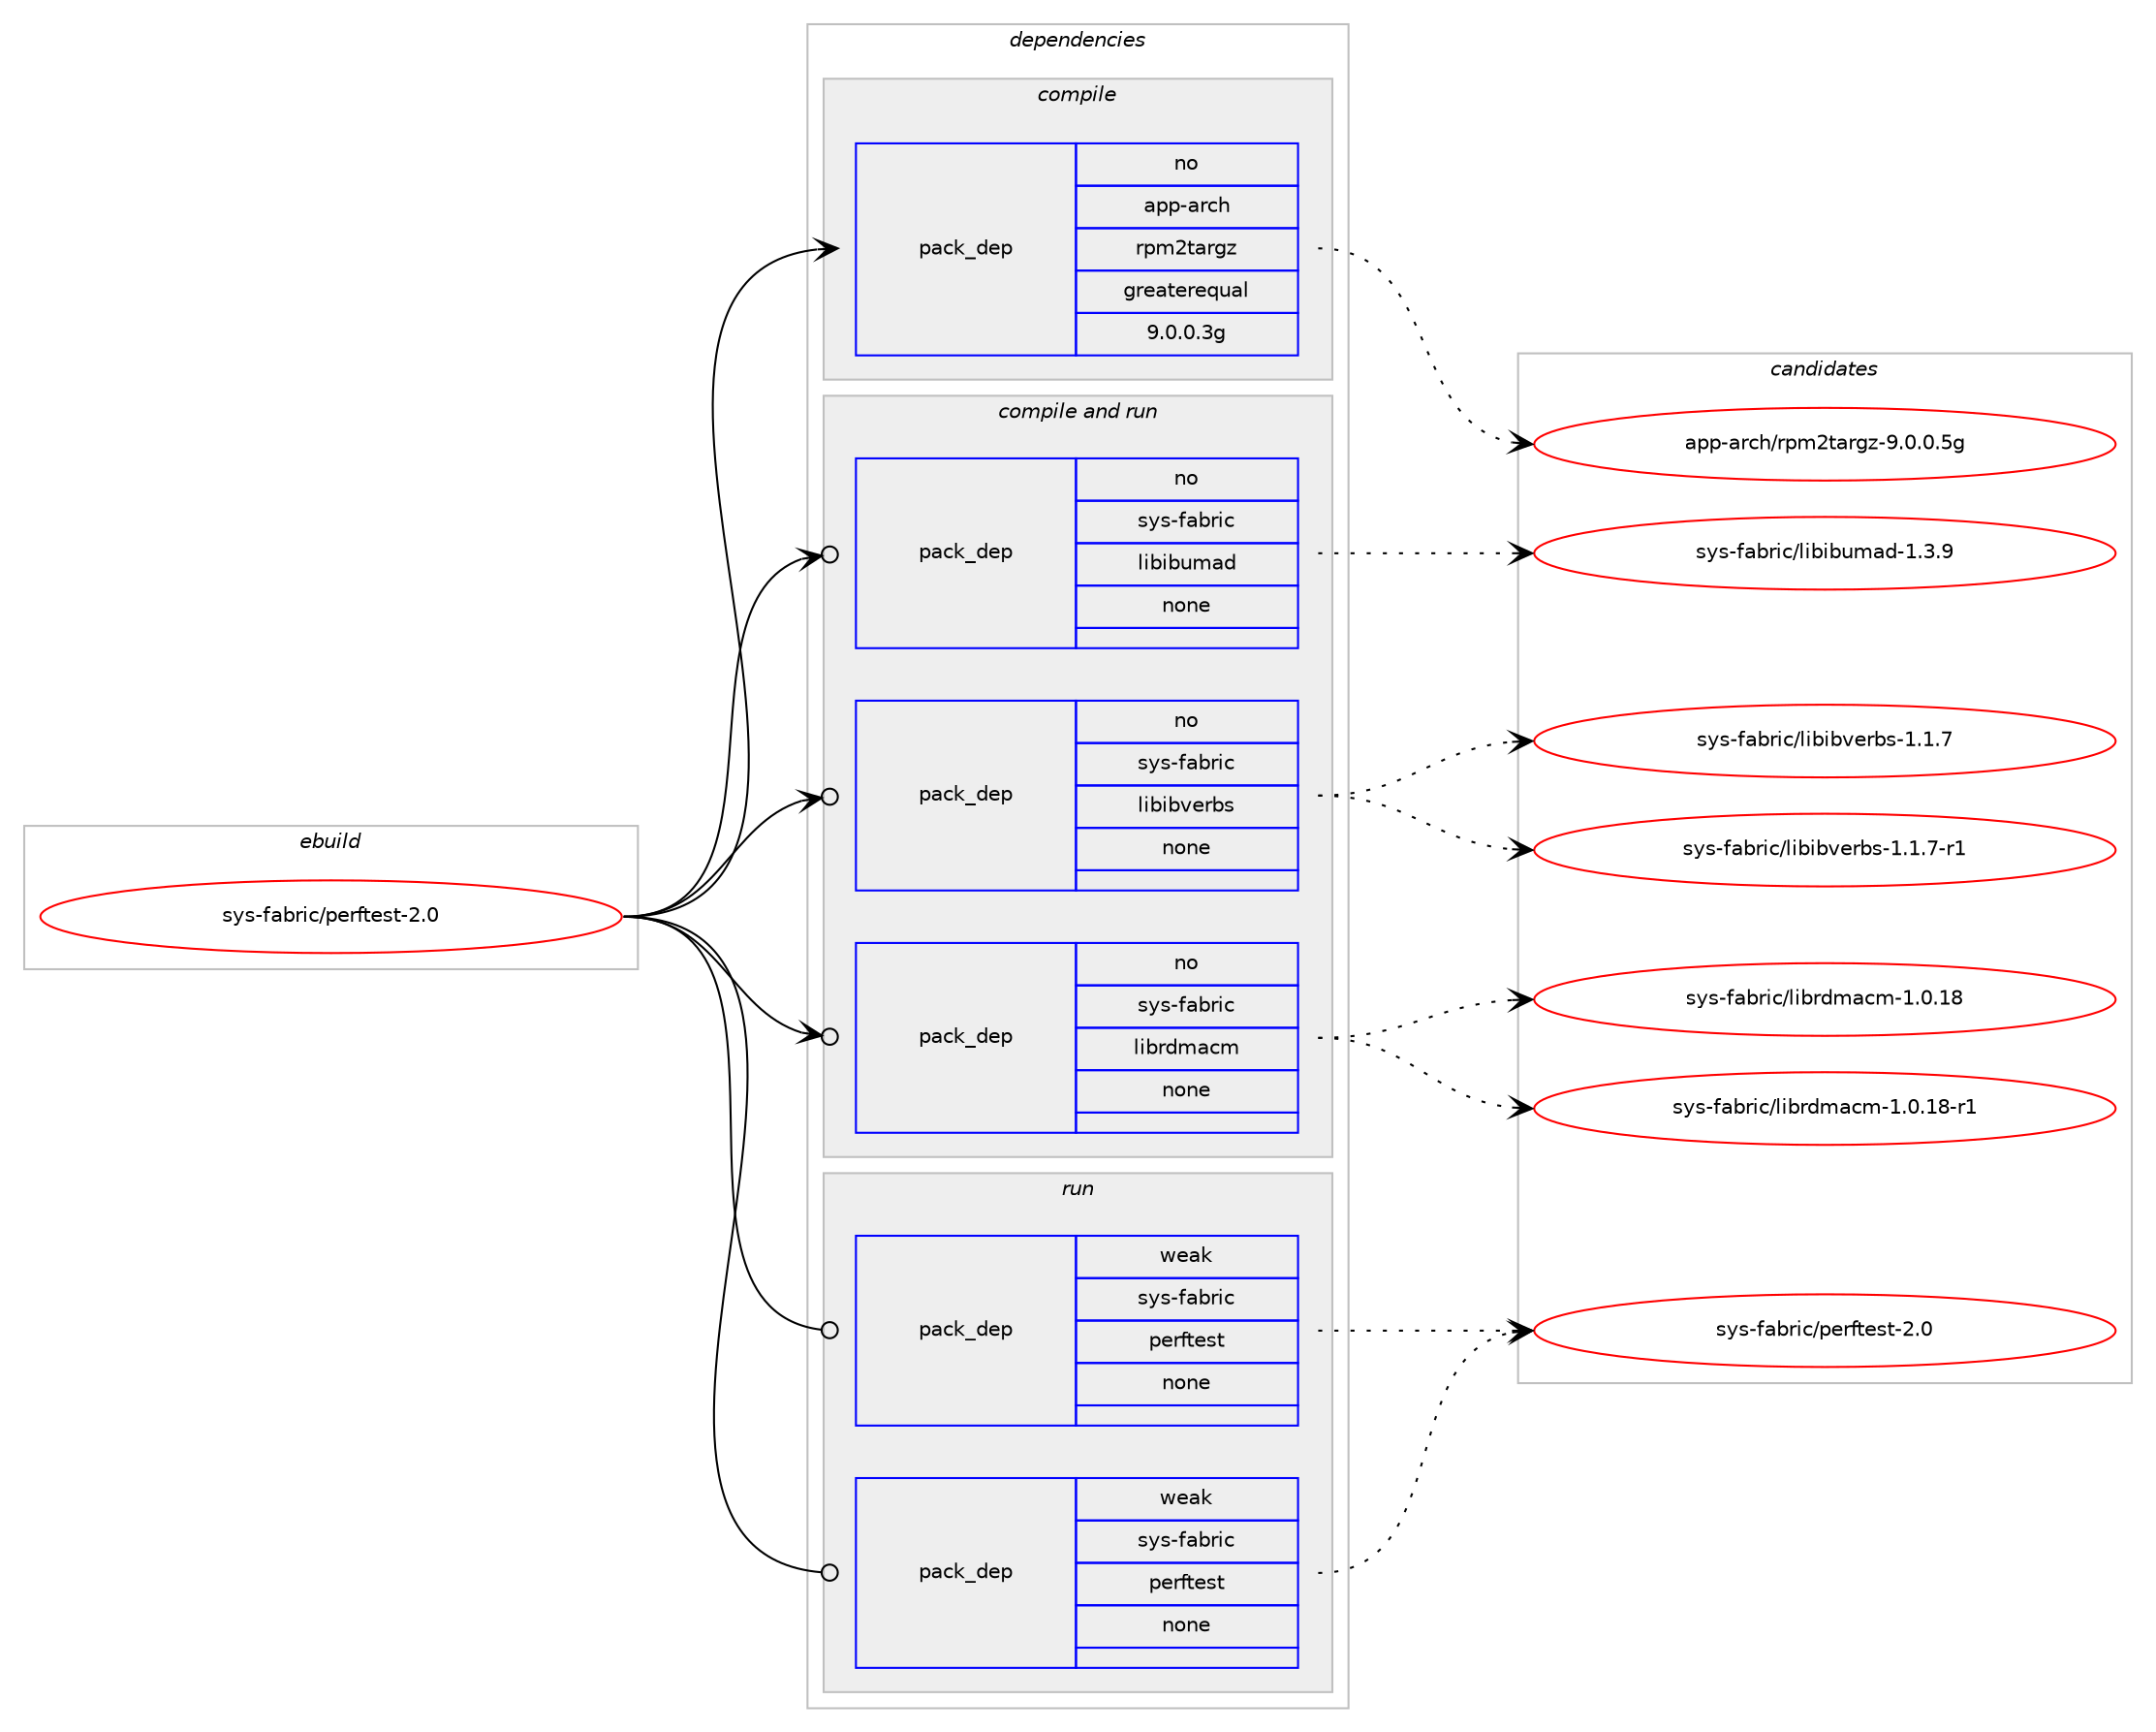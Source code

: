 digraph prolog {

# *************
# Graph options
# *************

newrank=true;
concentrate=true;
compound=true;
graph [rankdir=LR,fontname=Helvetica,fontsize=10,ranksep=1.5];#, ranksep=2.5, nodesep=0.2];
edge  [arrowhead=vee];
node  [fontname=Helvetica,fontsize=10];

# **********
# The ebuild
# **********

subgraph cluster_leftcol {
color=gray;
rank=same;
label=<<i>ebuild</i>>;
id [label="sys-fabric/perftest-2.0", color=red, width=4, href="../sys-fabric/perftest-2.0.svg"];
}

# ****************
# The dependencies
# ****************

subgraph cluster_midcol {
color=gray;
label=<<i>dependencies</i>>;
subgraph cluster_compile {
fillcolor="#eeeeee";
style=filled;
label=<<i>compile</i>>;
subgraph pack1241708 {
dependency1730308 [label=<<TABLE BORDER="0" CELLBORDER="1" CELLSPACING="0" CELLPADDING="4" WIDTH="220"><TR><TD ROWSPAN="6" CELLPADDING="30">pack_dep</TD></TR><TR><TD WIDTH="110">no</TD></TR><TR><TD>app-arch</TD></TR><TR><TD>rpm2targz</TD></TR><TR><TD>greaterequal</TD></TR><TR><TD>9.0.0.3g</TD></TR></TABLE>>, shape=none, color=blue];
}
id:e -> dependency1730308:w [weight=20,style="solid",arrowhead="vee"];
}
subgraph cluster_compileandrun {
fillcolor="#eeeeee";
style=filled;
label=<<i>compile and run</i>>;
subgraph pack1241709 {
dependency1730309 [label=<<TABLE BORDER="0" CELLBORDER="1" CELLSPACING="0" CELLPADDING="4" WIDTH="220"><TR><TD ROWSPAN="6" CELLPADDING="30">pack_dep</TD></TR><TR><TD WIDTH="110">no</TD></TR><TR><TD>sys-fabric</TD></TR><TR><TD>libibumad</TD></TR><TR><TD>none</TD></TR><TR><TD></TD></TR></TABLE>>, shape=none, color=blue];
}
id:e -> dependency1730309:w [weight=20,style="solid",arrowhead="odotvee"];
subgraph pack1241710 {
dependency1730310 [label=<<TABLE BORDER="0" CELLBORDER="1" CELLSPACING="0" CELLPADDING="4" WIDTH="220"><TR><TD ROWSPAN="6" CELLPADDING="30">pack_dep</TD></TR><TR><TD WIDTH="110">no</TD></TR><TR><TD>sys-fabric</TD></TR><TR><TD>libibverbs</TD></TR><TR><TD>none</TD></TR><TR><TD></TD></TR></TABLE>>, shape=none, color=blue];
}
id:e -> dependency1730310:w [weight=20,style="solid",arrowhead="odotvee"];
subgraph pack1241711 {
dependency1730311 [label=<<TABLE BORDER="0" CELLBORDER="1" CELLSPACING="0" CELLPADDING="4" WIDTH="220"><TR><TD ROWSPAN="6" CELLPADDING="30">pack_dep</TD></TR><TR><TD WIDTH="110">no</TD></TR><TR><TD>sys-fabric</TD></TR><TR><TD>librdmacm</TD></TR><TR><TD>none</TD></TR><TR><TD></TD></TR></TABLE>>, shape=none, color=blue];
}
id:e -> dependency1730311:w [weight=20,style="solid",arrowhead="odotvee"];
}
subgraph cluster_run {
fillcolor="#eeeeee";
style=filled;
label=<<i>run</i>>;
subgraph pack1241712 {
dependency1730312 [label=<<TABLE BORDER="0" CELLBORDER="1" CELLSPACING="0" CELLPADDING="4" WIDTH="220"><TR><TD ROWSPAN="6" CELLPADDING="30">pack_dep</TD></TR><TR><TD WIDTH="110">weak</TD></TR><TR><TD>sys-fabric</TD></TR><TR><TD>perftest</TD></TR><TR><TD>none</TD></TR><TR><TD></TD></TR></TABLE>>, shape=none, color=blue];
}
id:e -> dependency1730312:w [weight=20,style="solid",arrowhead="odot"];
subgraph pack1241713 {
dependency1730313 [label=<<TABLE BORDER="0" CELLBORDER="1" CELLSPACING="0" CELLPADDING="4" WIDTH="220"><TR><TD ROWSPAN="6" CELLPADDING="30">pack_dep</TD></TR><TR><TD WIDTH="110">weak</TD></TR><TR><TD>sys-fabric</TD></TR><TR><TD>perftest</TD></TR><TR><TD>none</TD></TR><TR><TD></TD></TR></TABLE>>, shape=none, color=blue];
}
id:e -> dependency1730313:w [weight=20,style="solid",arrowhead="odot"];
}
}

# **************
# The candidates
# **************

subgraph cluster_choices {
rank=same;
color=gray;
label=<<i>candidates</i>>;

subgraph choice1241708 {
color=black;
nodesep=1;
choice971121124597114991044711411210950116971141031224557464846484653103 [label="app-arch/rpm2targz-9.0.0.5g", color=red, width=4,href="../app-arch/rpm2targz-9.0.0.5g.svg"];
dependency1730308:e -> choice971121124597114991044711411210950116971141031224557464846484653103:w [style=dotted,weight="100"];
}
subgraph choice1241709 {
color=black;
nodesep=1;
choice1151211154510297981141059947108105981059811710997100454946514657 [label="sys-fabric/libibumad-1.3.9", color=red, width=4,href="../sys-fabric/libibumad-1.3.9.svg"];
dependency1730309:e -> choice1151211154510297981141059947108105981059811710997100454946514657:w [style=dotted,weight="100"];
}
subgraph choice1241710 {
color=black;
nodesep=1;
choice1151211154510297981141059947108105981059811810111498115454946494655 [label="sys-fabric/libibverbs-1.1.7", color=red, width=4,href="../sys-fabric/libibverbs-1.1.7.svg"];
choice11512111545102979811410599471081059810598118101114981154549464946554511449 [label="sys-fabric/libibverbs-1.1.7-r1", color=red, width=4,href="../sys-fabric/libibverbs-1.1.7-r1.svg"];
dependency1730310:e -> choice1151211154510297981141059947108105981059811810111498115454946494655:w [style=dotted,weight="100"];
dependency1730310:e -> choice11512111545102979811410599471081059810598118101114981154549464946554511449:w [style=dotted,weight="100"];
}
subgraph choice1241711 {
color=black;
nodesep=1;
choice115121115451029798114105994710810598114100109979910945494648464956 [label="sys-fabric/librdmacm-1.0.18", color=red, width=4,href="../sys-fabric/librdmacm-1.0.18.svg"];
choice1151211154510297981141059947108105981141001099799109454946484649564511449 [label="sys-fabric/librdmacm-1.0.18-r1", color=red, width=4,href="../sys-fabric/librdmacm-1.0.18-r1.svg"];
dependency1730311:e -> choice115121115451029798114105994710810598114100109979910945494648464956:w [style=dotted,weight="100"];
dependency1730311:e -> choice1151211154510297981141059947108105981141001099799109454946484649564511449:w [style=dotted,weight="100"];
}
subgraph choice1241712 {
color=black;
nodesep=1;
choice115121115451029798114105994711210111410211610111511645504648 [label="sys-fabric/perftest-2.0", color=red, width=4,href="../sys-fabric/perftest-2.0.svg"];
dependency1730312:e -> choice115121115451029798114105994711210111410211610111511645504648:w [style=dotted,weight="100"];
}
subgraph choice1241713 {
color=black;
nodesep=1;
choice115121115451029798114105994711210111410211610111511645504648 [label="sys-fabric/perftest-2.0", color=red, width=4,href="../sys-fabric/perftest-2.0.svg"];
dependency1730313:e -> choice115121115451029798114105994711210111410211610111511645504648:w [style=dotted,weight="100"];
}
}

}
